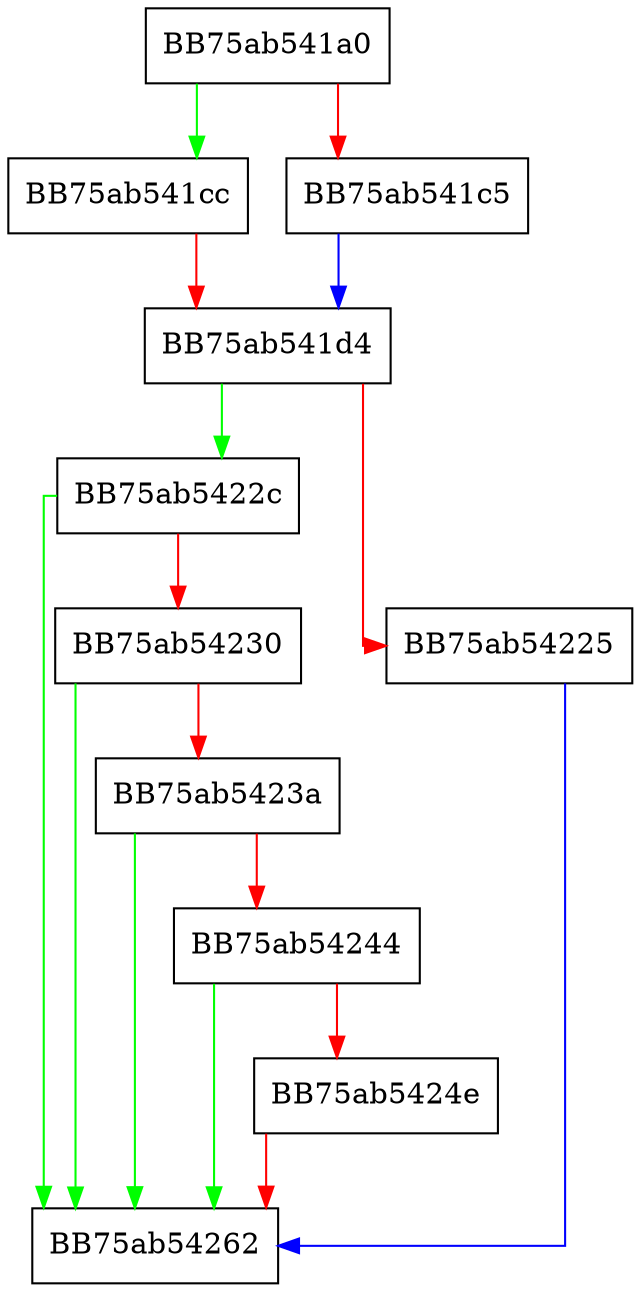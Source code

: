 digraph renameParseSql {
  node [shape="box"];
  graph [splines=ortho];
  BB75ab541a0 -> BB75ab541cc [color="green"];
  BB75ab541a0 -> BB75ab541c5 [color="red"];
  BB75ab541c5 -> BB75ab541d4 [color="blue"];
  BB75ab541cc -> BB75ab541d4 [color="red"];
  BB75ab541d4 -> BB75ab5422c [color="green"];
  BB75ab541d4 -> BB75ab54225 [color="red"];
  BB75ab54225 -> BB75ab54262 [color="blue"];
  BB75ab5422c -> BB75ab54262 [color="green"];
  BB75ab5422c -> BB75ab54230 [color="red"];
  BB75ab54230 -> BB75ab54262 [color="green"];
  BB75ab54230 -> BB75ab5423a [color="red"];
  BB75ab5423a -> BB75ab54262 [color="green"];
  BB75ab5423a -> BB75ab54244 [color="red"];
  BB75ab54244 -> BB75ab54262 [color="green"];
  BB75ab54244 -> BB75ab5424e [color="red"];
  BB75ab5424e -> BB75ab54262 [color="red"];
}